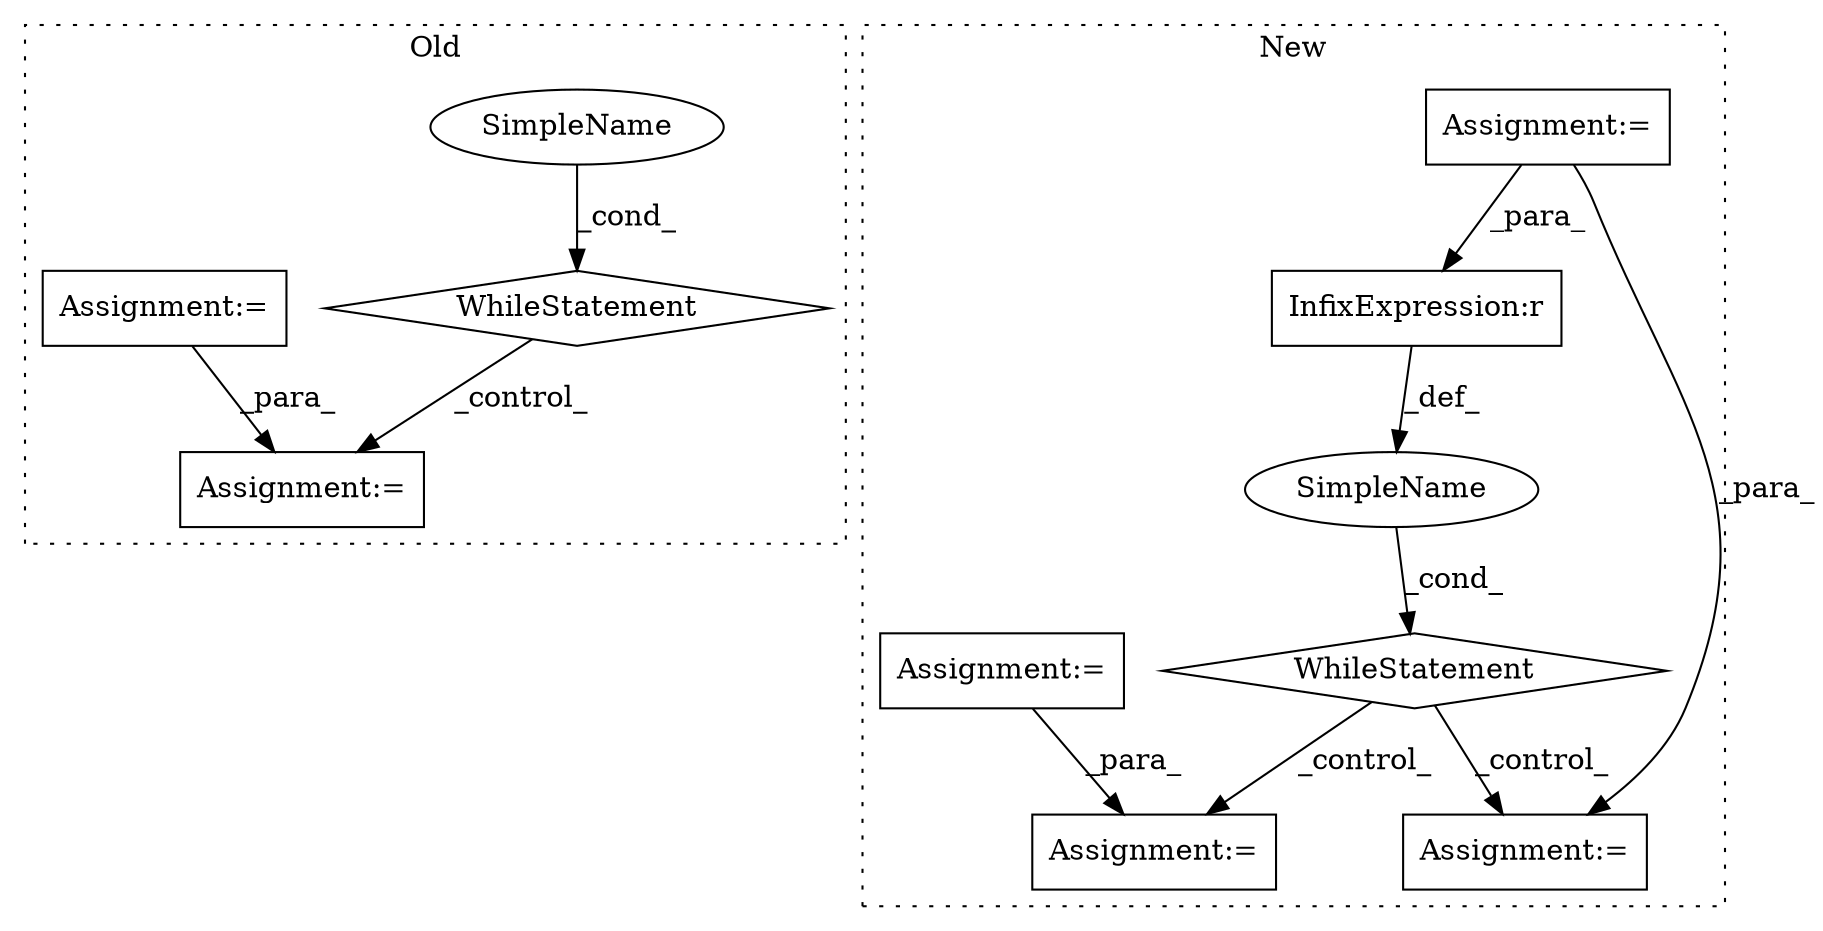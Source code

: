 digraph G {
subgraph cluster0 {
1 [label="WhileStatement" a="61" s="1712,1738" l="7,2" shape="diamond"];
3 [label="Assignment:=" a="7" s="2081" l="1" shape="box"];
7 [label="SimpleName" a="42" s="" l="" shape="ellipse"];
8 [label="Assignment:=" a="7" s="1702" l="1" shape="box"];
label = "Old";
style="dotted";
}
subgraph cluster1 {
2 [label="WhileStatement" a="61" s="1826,1862" l="7,2" shape="diamond"];
4 [label="Assignment:=" a="7" s="2102" l="2" shape="box"];
5 [label="SimpleName" a="42" s="" l="" shape="ellipse"];
6 [label="Assignment:=" a="7" s="1816" l="1" shape="box"];
9 [label="Assignment:=" a="7" s="2363" l="2" shape="box"];
10 [label="Assignment:=" a="7" s="1779" l="1" shape="box"];
11 [label="InfixExpression:r" a="27" s="1837" l="3" shape="box"];
label = "New";
style="dotted";
}
1 -> 3 [label="_control_"];
2 -> 4 [label="_control_"];
2 -> 9 [label="_control_"];
5 -> 2 [label="_cond_"];
6 -> 11 [label="_para_"];
6 -> 9 [label="_para_"];
7 -> 1 [label="_cond_"];
8 -> 3 [label="_para_"];
10 -> 4 [label="_para_"];
11 -> 5 [label="_def_"];
}